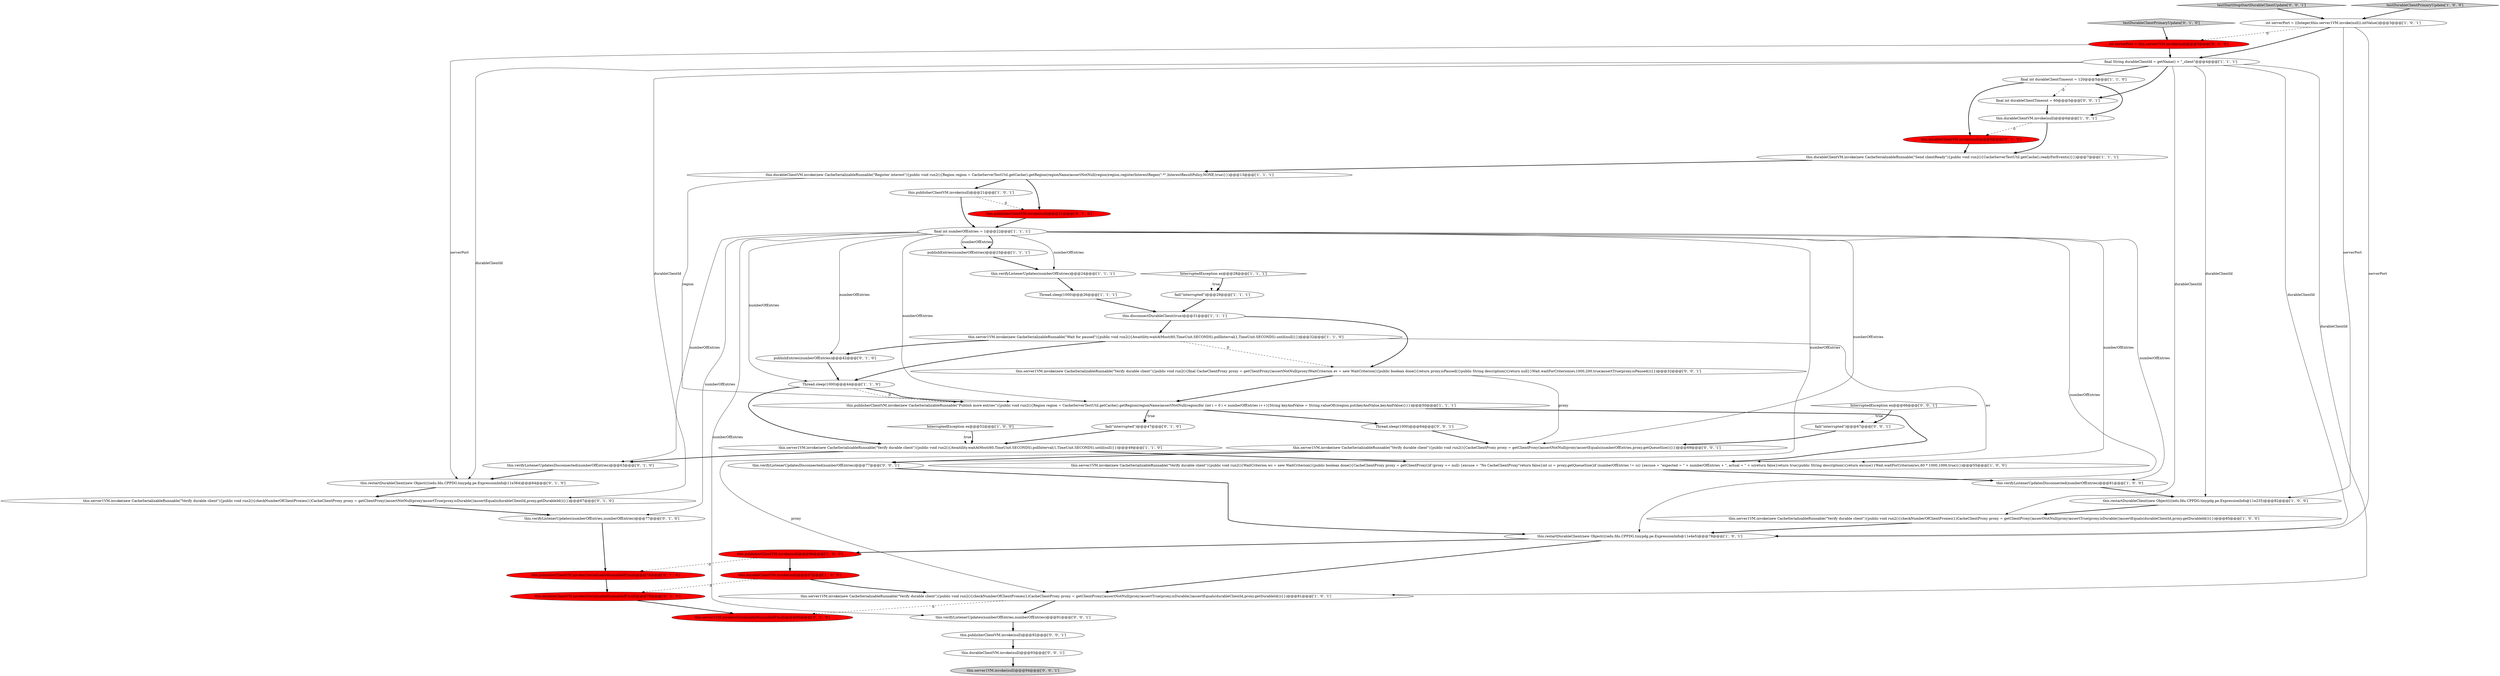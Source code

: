 digraph {
39 [style = filled, label = "this.server1VM.invoke(new CacheSerializableRunnable(\"Verify durable client\"){public void run2(){checkNumberOfClientProxies(1)CacheClientProxy proxy = getClientProxy()assertNotNull(proxy)assertTrue(proxy.isDurable())assertEquals(durableClientId,proxy.getDurableId())}})@@@67@@@['0', '1', '0']", fillcolor = white, shape = ellipse image = "AAA0AAABBB2BBB"];
48 [style = filled, label = "fail(\"interrupted\")@@@67@@@['0', '0', '1']", fillcolor = white, shape = ellipse image = "AAA0AAABBB3BBB"];
36 [style = filled, label = "fail(\"interrupted\")@@@47@@@['0', '1', '0']", fillcolor = white, shape = ellipse image = "AAA0AAABBB2BBB"];
46 [style = filled, label = "this.server1VM.invoke(new CacheSerializableRunnable(\"Verify durable client\"){public void run2(){CacheClientProxy proxy = getClientProxy()assertNotNull(proxy)assertEquals(numberOfEntries,proxy.getQueueSize())}})@@@69@@@['0', '0', '1']", fillcolor = white, shape = ellipse image = "AAA0AAABBB3BBB"];
21 [style = filled, label = "this.server1VM.invoke(new CacheSerializableRunnable(\"Verify durable client\"){public void run2(){WaitCriterion wc = new WaitCriterion(){public boolean done(){CacheClientProxy proxy = getClientProxy()if (proxy == null) {excuse = \"No CacheClientProxy\"return false}int sz = proxy.getQueueSize()if (numberOfEntries != sz) {excuse = \"expected = \" + numberOfEntries + \", actual = \" + szreturn false}return true}public String description(){return excuse}}Wait.waitForCriterion(wc,60 * 1000,1000,true)}})@@@55@@@['1', '0', '0']", fillcolor = white, shape = ellipse image = "AAA0AAABBB1BBB"];
15 [style = filled, label = "this.disconnectDurableClient(true)@@@31@@@['1', '1', '1']", fillcolor = white, shape = ellipse image = "AAA0AAABBB1BBB"];
22 [style = filled, label = "this.server1VM.invoke(new CacheSerializableRunnable(\"Wait for paused\"){public void run2(){Awaitility.waitAtMost(60,TimeUnit.SECONDS).pollInterval(1,TimeUnit.SECONDS).until(null)}})@@@32@@@['1', '1', '0']", fillcolor = white, shape = ellipse image = "AAA0AAABBB1BBB"];
32 [style = filled, label = "this.verifyListenerUpdates(numberOfEntries,numberOfEntries)@@@77@@@['0', '1', '0']", fillcolor = white, shape = ellipse image = "AAA0AAABBB2BBB"];
47 [style = filled, label = "this.server1VM.invoke(null)@@@94@@@['0', '0', '1']", fillcolor = lightgray, shape = ellipse image = "AAA0AAABBB3BBB"];
8 [style = filled, label = "this.durableClientVM.invoke(new CacheSerializableRunnable(\"Send clientReady\"){public void run2(){CacheServerTestUtil.getCache().readyForEvents()}})@@@7@@@['1', '1', '1']", fillcolor = white, shape = ellipse image = "AAA0AAABBB1BBB"];
34 [style = filled, label = "this.server1VM.invoke((SerializableRunnableIF)null)@@@80@@@['0', '1', '0']", fillcolor = red, shape = ellipse image = "AAA1AAABBB2BBB"];
38 [style = filled, label = "testDurableClientPrimaryUpdate['0', '1', '0']", fillcolor = lightgray, shape = diamond image = "AAA0AAABBB2BBB"];
35 [style = filled, label = "this.durableClientVM.invoke(null)@@@6@@@['0', '1', '0']", fillcolor = red, shape = ellipse image = "AAA1AAABBB2BBB"];
11 [style = filled, label = "this.publisherClientVM.invoke(null)@@@21@@@['1', '0', '1']", fillcolor = white, shape = ellipse image = "AAA0AAABBB1BBB"];
52 [style = filled, label = "this.durableClientVM.invoke(null)@@@93@@@['0', '0', '1']", fillcolor = white, shape = ellipse image = "AAA0AAABBB3BBB"];
37 [style = filled, label = "this.publisherClientVM.invoke(null)@@@21@@@['0', '1', '0']", fillcolor = red, shape = ellipse image = "AAA1AAABBB2BBB"];
44 [style = filled, label = "this.verifyListenerUpdatesDisconnected(numberOfEntries)@@@77@@@['0', '0', '1']", fillcolor = white, shape = ellipse image = "AAA0AAABBB3BBB"];
3 [style = filled, label = "this.durableClientVM.invoke(null)@@@6@@@['1', '0', '1']", fillcolor = white, shape = ellipse image = "AAA0AAABBB1BBB"];
16 [style = filled, label = "this.restartDurableClient(new Object((((edu.fdu.CPPDG.tinypdg.pe.ExpressionInfo@11e235)@@@82@@@['1', '0', '0']", fillcolor = white, shape = ellipse image = "AAA0AAABBB1BBB"];
1 [style = filled, label = "this.publisherClientVM.invoke(null)@@@96@@@['1', '0', '0']", fillcolor = red, shape = ellipse image = "AAA1AAABBB1BBB"];
51 [style = filled, label = "testStartStopStartDurableClientUpdate['0', '0', '1']", fillcolor = lightgray, shape = diamond image = "AAA0AAABBB3BBB"];
6 [style = filled, label = "publishEntries(numberOfEntries)@@@23@@@['1', '1', '1']", fillcolor = white, shape = ellipse image = "AAA0AAABBB1BBB"];
43 [style = filled, label = "Thread.sleep(1000)@@@64@@@['0', '0', '1']", fillcolor = white, shape = ellipse image = "AAA0AAABBB3BBB"];
7 [style = filled, label = "this.verifyListenerUpdatesDisconnected(numberOfEntries)@@@81@@@['1', '0', '0']", fillcolor = white, shape = ellipse image = "AAA0AAABBB1BBB"];
0 [style = filled, label = "fail(\"interrupted\")@@@29@@@['1', '1', '1']", fillcolor = white, shape = ellipse image = "AAA0AAABBB1BBB"];
29 [style = filled, label = "int serverPort = this.server1VM.invoke(null)@@@3@@@['0', '1', '0']", fillcolor = red, shape = ellipse image = "AAA1AAABBB2BBB"];
45 [style = filled, label = "this.server1VM.invoke(new CacheSerializableRunnable(\"Verify durable client\"){public void run2(){final CacheClientProxy proxy = getClientProxy()assertNotNull(proxy)WaitCriterion ev = new WaitCriterion(){public boolean done(){return proxy.isPaused()}public String description(){return null}}Wait.waitForCriterion(ev,1000,200,true)assertTrue(proxy.isPaused())}})@@@32@@@['0', '0', '1']", fillcolor = white, shape = ellipse image = "AAA0AAABBB3BBB"];
12 [style = filled, label = "final int numberOfEntries = 1@@@22@@@['1', '1', '1']", fillcolor = white, shape = ellipse image = "AAA0AAABBB1BBB"];
13 [style = filled, label = "this.publisherClientVM.invoke(new CacheSerializableRunnable(\"Publish more entries\"){public void run2(){Region region = CacheServerTestUtil.getCache().getRegion(regionName)assertNotNull(region)for (int i = 0 i < numberOfEntries i++){String keyAndValue = String.valueOf(i)region.put(keyAndValue,keyAndValue)}}})@@@50@@@['1', '1', '1']", fillcolor = white, shape = ellipse image = "AAA0AAABBB1BBB"];
23 [style = filled, label = "this.durableClientVM.invoke(new CacheSerializableRunnable(\"Register interest\"){public void run2(){Region region = CacheServerTestUtil.getCache().getRegion(regionName)assertNotNull(region)region.registerInterestRegex(\".*\",InterestResultPolicy.NONE,true)}})@@@13@@@['1', '1', '1']", fillcolor = white, shape = ellipse image = "AAA0AAABBB1BBB"];
41 [style = filled, label = "this.verifyListenerUpdates(numberOfEntries,numberOfEntries)@@@91@@@['0', '0', '1']", fillcolor = white, shape = ellipse image = "AAA0AAABBB3BBB"];
18 [style = filled, label = "this.server1VM.invoke(new CacheSerializableRunnable(\"Verify durable client\"){public void run2(){checkNumberOfClientProxies(1)CacheClientProxy proxy = getClientProxy()assertNotNull(proxy)assertTrue(proxy.isDurable())assertEquals(durableClientId,proxy.getDurableId())}})@@@85@@@['1', '0', '0']", fillcolor = white, shape = ellipse image = "AAA0AAABBB1BBB"];
50 [style = filled, label = "InterruptedException ex@@@66@@@['0', '0', '1']", fillcolor = white, shape = diamond image = "AAA0AAABBB3BBB"];
27 [style = filled, label = "this.server1VM.invoke(new CacheSerializableRunnable(\"Verify durable client\"){public void run2(){checkNumberOfClientProxies(1)CacheClientProxy proxy = getClientProxy()assertNotNull(proxy)assertTrue(proxy.isDurable())assertEquals(durableClientId,proxy.getDurableId())}})@@@81@@@['1', '0', '1']", fillcolor = white, shape = ellipse image = "AAA0AAABBB1BBB"];
28 [style = filled, label = "this.verifyListenerUpdatesDisconnected(numberOfEntries)@@@63@@@['0', '1', '0']", fillcolor = white, shape = ellipse image = "AAA0AAABBB2BBB"];
19 [style = filled, label = "this.verifyListenerUpdates(numberOfEntries)@@@24@@@['1', '1', '1']", fillcolor = white, shape = ellipse image = "AAA0AAABBB1BBB"];
25 [style = filled, label = "this.server1VM.invoke(new CacheSerializableRunnable(\"Verify durable client\"){public void run2(){Awaitility.waitAtMost(60,TimeUnit.SECONDS).pollInterval(1,TimeUnit.SECONDS).until(null)}})@@@49@@@['1', '1', '0']", fillcolor = white, shape = ellipse image = "AAA0AAABBB1BBB"];
24 [style = filled, label = "Thread.sleep(1000)@@@44@@@['1', '1', '0']", fillcolor = white, shape = ellipse image = "AAA0AAABBB1BBB"];
33 [style = filled, label = "this.restartDurableClient(new Object((((edu.fdu.CPPDG.tinypdg.pe.ExpressionInfo@11e364)@@@64@@@['0', '1', '0']", fillcolor = white, shape = ellipse image = "AAA0AAABBB2BBB"];
10 [style = filled, label = "int serverPort = ((Integer)this.server1VM.invoke(null)).intValue()@@@3@@@['1', '0', '1']", fillcolor = white, shape = ellipse image = "AAA0AAABBB1BBB"];
30 [style = filled, label = "this.publisherClientVM.invoke((SerializableRunnableIF)null)@@@78@@@['0', '1', '0']", fillcolor = red, shape = ellipse image = "AAA1AAABBB2BBB"];
4 [style = filled, label = "this.durableClientVM.invoke(null)@@@97@@@['1', '0', '0']", fillcolor = red, shape = ellipse image = "AAA1AAABBB1BBB"];
20 [style = filled, label = "InterruptedException ex@@@52@@@['1', '0', '0']", fillcolor = white, shape = diamond image = "AAA0AAABBB1BBB"];
9 [style = filled, label = "this.restartDurableClient(new Object((((edu.fdu.CPPDG.tinypdg.pe.ExpressionInfo@11e4e5)@@@78@@@['1', '0', '1']", fillcolor = white, shape = ellipse image = "AAA0AAABBB1BBB"];
2 [style = filled, label = "final int durableClientTimeout = 120@@@5@@@['1', '1', '0']", fillcolor = white, shape = ellipse image = "AAA0AAABBB1BBB"];
40 [style = filled, label = "publishEntries(numberOfEntries)@@@42@@@['0', '1', '0']", fillcolor = white, shape = ellipse image = "AAA0AAABBB2BBB"];
26 [style = filled, label = "Thread.sleep(1000)@@@26@@@['1', '1', '1']", fillcolor = white, shape = ellipse image = "AAA0AAABBB1BBB"];
14 [style = filled, label = "InterruptedException ex@@@28@@@['1', '1', '1']", fillcolor = white, shape = diamond image = "AAA0AAABBB1BBB"];
42 [style = filled, label = "this.publisherClientVM.invoke(null)@@@92@@@['0', '0', '1']", fillcolor = white, shape = ellipse image = "AAA0AAABBB3BBB"];
5 [style = filled, label = "final String durableClientId = getName() + \"_client\"@@@4@@@['1', '1', '1']", fillcolor = white, shape = ellipse image = "AAA0AAABBB1BBB"];
31 [style = filled, label = "this.durableClientVM.invoke((SerializableRunnableIF)null)@@@79@@@['0', '1', '0']", fillcolor = red, shape = ellipse image = "AAA1AAABBB2BBB"];
49 [style = filled, label = "final int durableClientTimeout = 60@@@5@@@['0', '0', '1']", fillcolor = white, shape = ellipse image = "AAA0AAABBB3BBB"];
17 [style = filled, label = "testDurableClientPrimaryUpdate['1', '0', '0']", fillcolor = lightgray, shape = diamond image = "AAA0AAABBB1BBB"];
2->35 [style = bold, label=""];
29->5 [style = bold, label=""];
14->0 [style = dotted, label="true"];
5->9 [style = solid, label="durableClientId"];
22->21 [style = solid, label="wc"];
51->10 [style = bold, label=""];
0->15 [style = bold, label=""];
10->9 [style = solid, label="serverPort"];
52->47 [style = bold, label=""];
5->49 [style = bold, label=""];
5->39 [style = solid, label="durableClientId"];
5->16 [style = solid, label="durableClientId"];
5->27 [style = solid, label="durableClientId"];
50->48 [style = dotted, label="true"];
13->36 [style = bold, label=""];
7->16 [style = bold, label=""];
26->15 [style = bold, label=""];
35->8 [style = bold, label=""];
2->49 [style = dashed, label="0"];
24->13 [style = dashed, label="0"];
40->24 [style = bold, label=""];
25->21 [style = bold, label=""];
12->32 [style = solid, label="numberOfEntries"];
1->4 [style = bold, label=""];
25->28 [style = bold, label=""];
8->23 [style = bold, label=""];
13->36 [style = dotted, label="true"];
11->12 [style = bold, label=""];
10->29 [style = dashed, label="0"];
12->6 [style = solid, label="numberOfEntries"];
20->25 [style = bold, label=""];
43->46 [style = bold, label=""];
12->40 [style = solid, label="numberOfEntries"];
36->25 [style = bold, label=""];
23->37 [style = bold, label=""];
12->7 [style = solid, label="numberOfEntries"];
19->26 [style = bold, label=""];
13->43 [style = bold, label=""];
18->9 [style = bold, label=""];
49->3 [style = bold, label=""];
21->7 [style = bold, label=""];
9->1 [style = bold, label=""];
29->33 [style = solid, label="serverPort"];
12->19 [style = solid, label="numberOfEntries"];
12->21 [style = solid, label="numberOfEntries"];
24->13 [style = bold, label=""];
46->44 [style = bold, label=""];
17->10 [style = bold, label=""];
16->18 [style = bold, label=""];
20->25 [style = dotted, label="true"];
3->35 [style = dashed, label="0"];
5->33 [style = solid, label="durableClientId"];
12->24 [style = solid, label="numberOfEntries"];
1->30 [style = dashed, label="0"];
42->52 [style = bold, label=""];
22->45 [style = dashed, label="0"];
2->3 [style = bold, label=""];
12->28 [style = solid, label="numberOfEntries"];
12->13 [style = solid, label="numberOfEntries"];
50->48 [style = bold, label=""];
32->30 [style = bold, label=""];
23->13 [style = solid, label="region"];
37->12 [style = bold, label=""];
15->22 [style = bold, label=""];
31->34 [style = bold, label=""];
48->46 [style = bold, label=""];
9->27 [style = bold, label=""];
5->18 [style = solid, label="durableClientId"];
10->5 [style = bold, label=""];
30->31 [style = bold, label=""];
24->25 [style = bold, label=""];
3->8 [style = bold, label=""];
39->32 [style = bold, label=""];
23->11 [style = bold, label=""];
44->9 [style = bold, label=""];
46->27 [style = solid, label="proxy"];
22->40 [style = bold, label=""];
15->45 [style = bold, label=""];
38->29 [style = bold, label=""];
4->31 [style = dashed, label="0"];
45->46 [style = solid, label="proxy"];
12->41 [style = solid, label="numberOfEntries"];
45->13 [style = bold, label=""];
6->19 [style = bold, label=""];
12->6 [style = bold, label=""];
12->9 [style = solid, label="numberOfEntries"];
12->46 [style = solid, label="numberOfEntries"];
5->2 [style = bold, label=""];
28->33 [style = bold, label=""];
14->0 [style = bold, label=""];
33->39 [style = bold, label=""];
4->27 [style = bold, label=""];
27->41 [style = bold, label=""];
12->44 [style = solid, label="numberOfEntries"];
11->37 [style = dashed, label="0"];
10->16 [style = solid, label="serverPort"];
22->24 [style = bold, label=""];
13->21 [style = bold, label=""];
27->34 [style = dashed, label="0"];
41->42 [style = bold, label=""];
}
